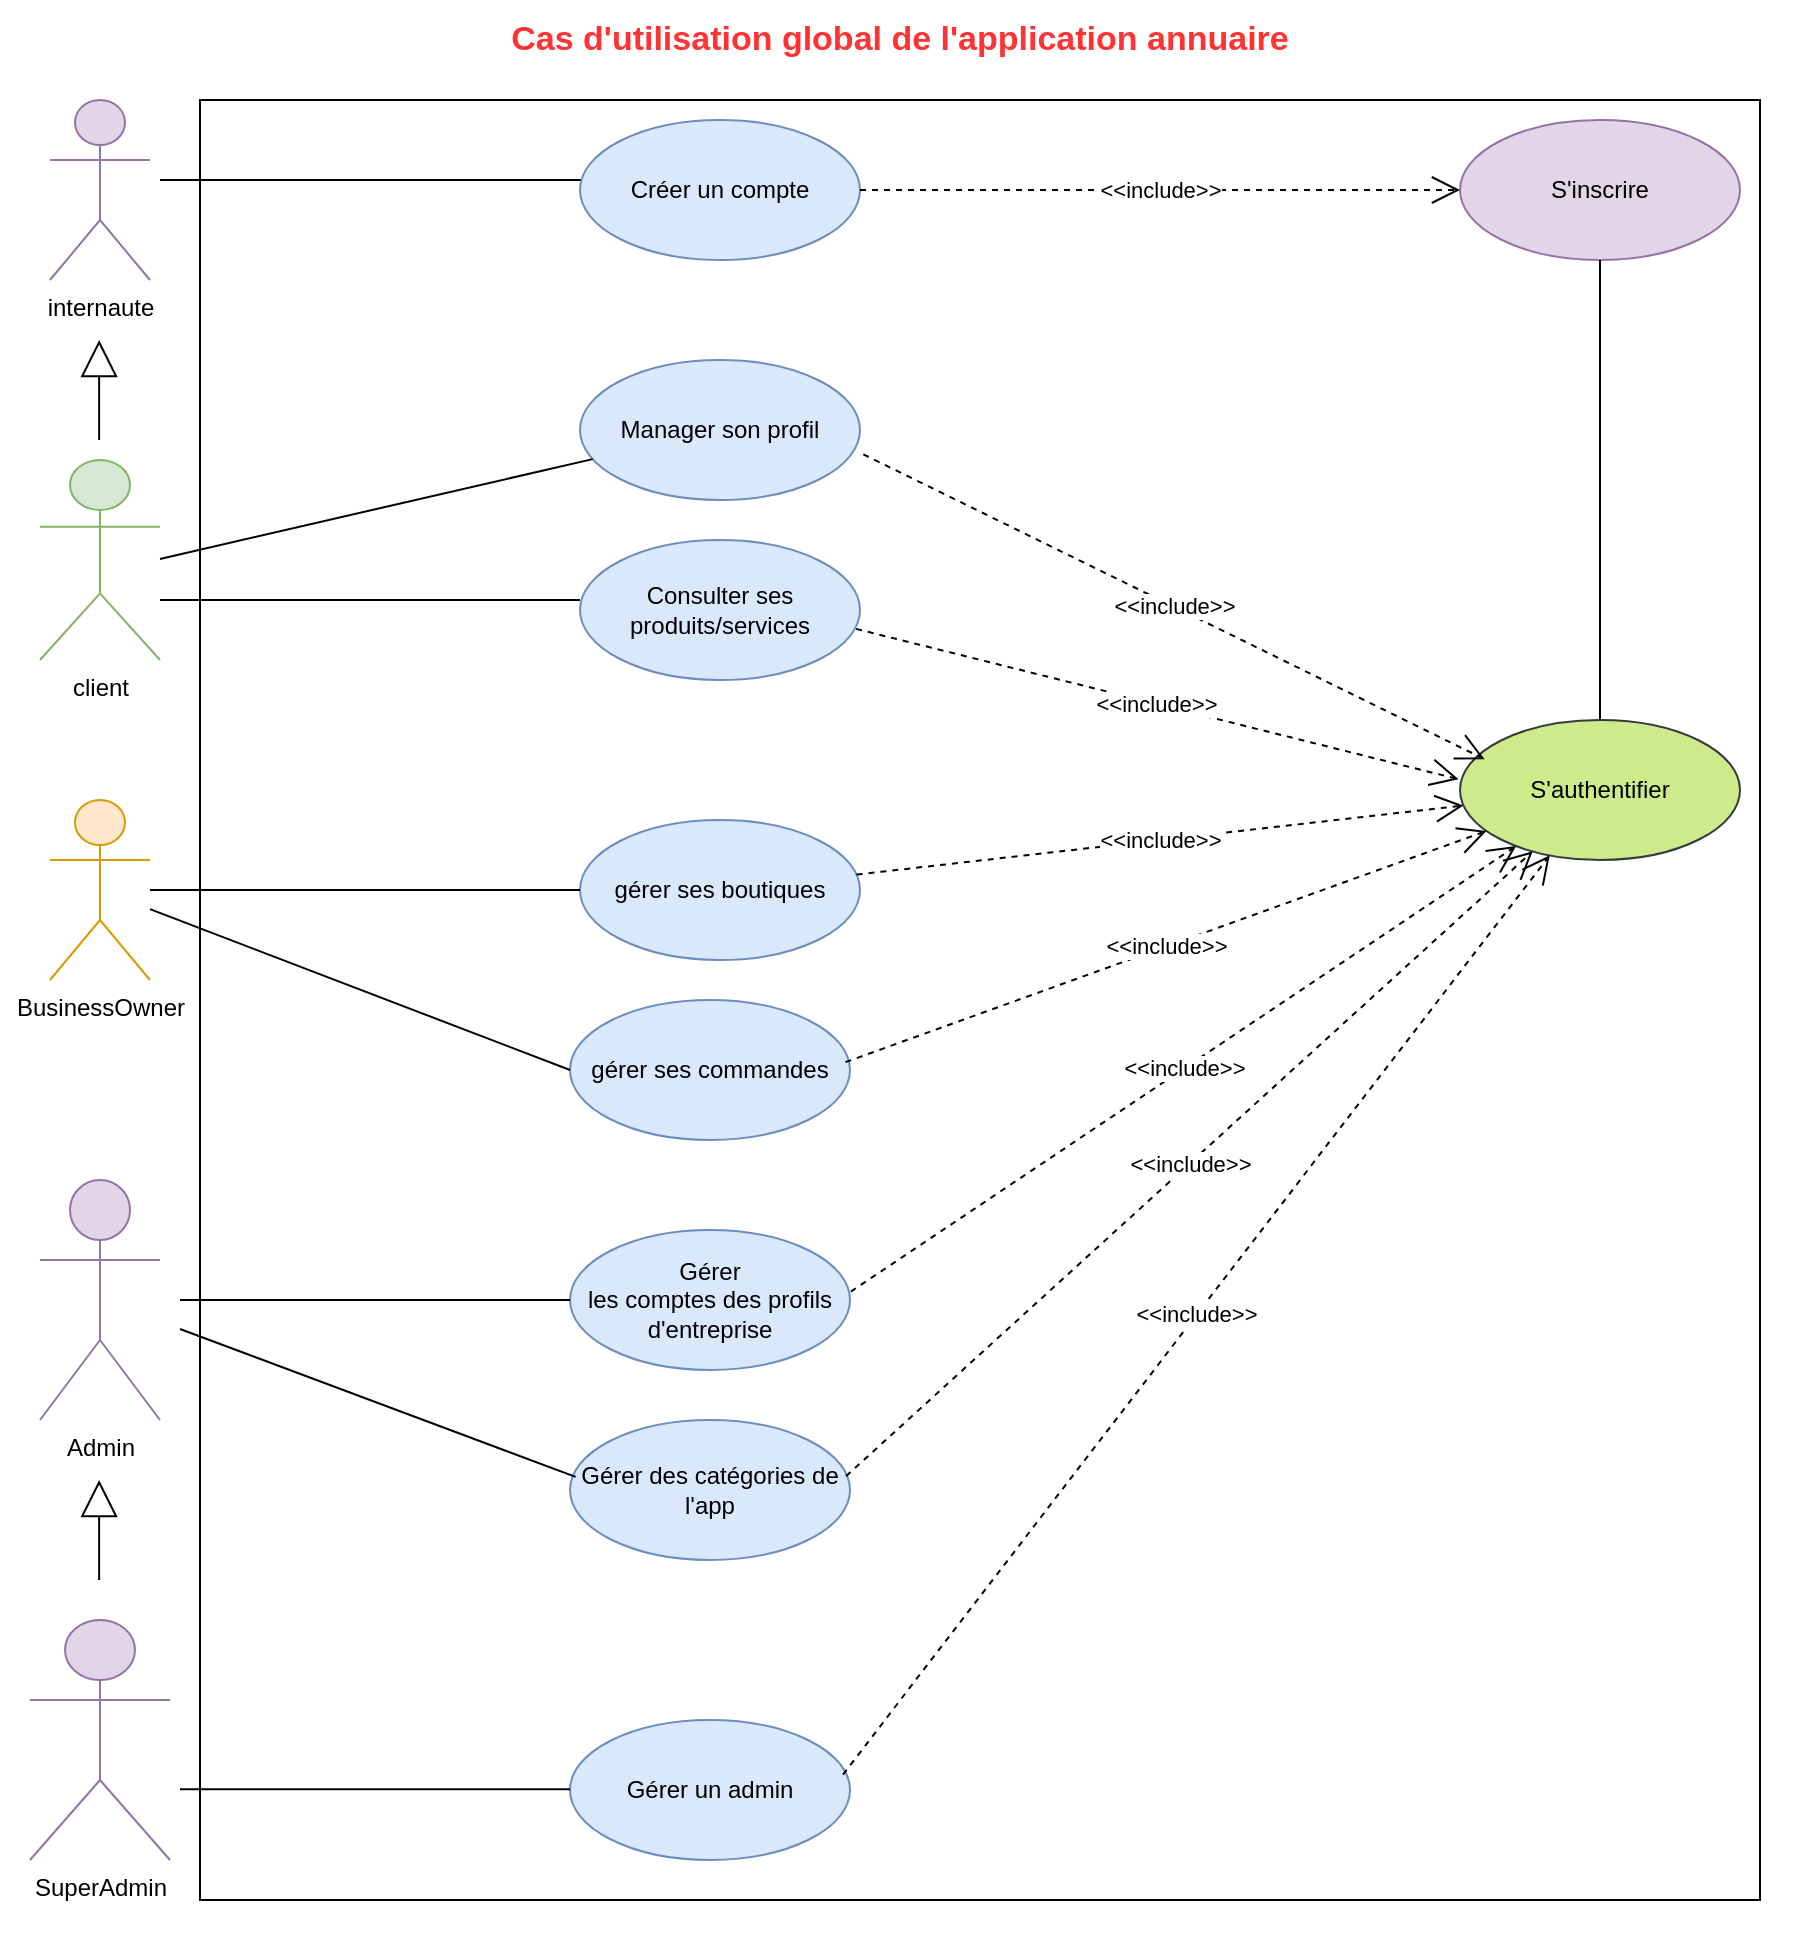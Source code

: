 <mxfile version="24.7.14">
  <diagram name="Page-1" id="7KBO8obbckBk6eJqk0Hu">
    <mxGraphModel dx="1230" dy="661" grid="1" gridSize="10" guides="1" tooltips="1" connect="1" arrows="1" fold="1" page="1" pageScale="1" pageWidth="850" pageHeight="1100" math="0" shadow="0">
      <root>
        <mxCell id="0" />
        <mxCell id="1" parent="0" />
        <mxCell id="0HPqzP6ILTRECK0P_PnF-38" value="" style="endArrow=none;html=1;rounded=0;" edge="1" parent="1">
          <mxGeometry relative="1" as="geometry">
            <mxPoint x="150" y="150" as="sourcePoint" />
            <mxPoint x="370" y="150" as="targetPoint" />
          </mxGeometry>
        </mxCell>
        <mxCell id="0HPqzP6ILTRECK0P_PnF-39" value="Créer un compte" style="ellipse;whiteSpace=wrap;html=1;fillColor=#dae8fc;strokeColor=#6c8ebf;" vertex="1" parent="1">
          <mxGeometry x="360" y="120" width="140" height="70" as="geometry" />
        </mxCell>
        <mxCell id="0HPqzP6ILTRECK0P_PnF-40" value="S&#39;inscrire" style="ellipse;whiteSpace=wrap;html=1;fillColor=#e1d5e7;strokeColor=#9673a6;" vertex="1" parent="1">
          <mxGeometry x="800" y="120" width="140" height="70" as="geometry" />
        </mxCell>
        <mxCell id="0HPqzP6ILTRECK0P_PnF-48" value="Gérer des catégories de l&#39;app" style="ellipse;whiteSpace=wrap;html=1;fillColor=#dae8fc;strokeColor=#6c8ebf;" vertex="1" parent="1">
          <mxGeometry x="355" y="770" width="140" height="70" as="geometry" />
        </mxCell>
        <mxCell id="0HPqzP6ILTRECK0P_PnF-50" value="&amp;lt;&amp;lt;include&amp;gt;&amp;gt;" style="endArrow=open;endSize=12;dashed=1;html=1;rounded=0;exitX=1;exitY=0.5;exitDx=0;exitDy=0;" edge="1" parent="1" source="0HPqzP6ILTRECK0P_PnF-39" target="0HPqzP6ILTRECK0P_PnF-40">
          <mxGeometry width="160" relative="1" as="geometry">
            <mxPoint x="460" y="140" as="sourcePoint" />
            <mxPoint x="1095" y="333" as="targetPoint" />
          </mxGeometry>
        </mxCell>
        <mxCell id="0HPqzP6ILTRECK0P_PnF-52" value="Consulter ses produits/services" style="ellipse;whiteSpace=wrap;html=1;fillColor=#dae8fc;strokeColor=#6c8ebf;" vertex="1" parent="1">
          <mxGeometry x="360" y="330" width="140" height="70" as="geometry" />
        </mxCell>
        <mxCell id="0HPqzP6ILTRECK0P_PnF-53" value="Manager son profil" style="ellipse;whiteSpace=wrap;html=1;fillColor=#dae8fc;strokeColor=#6c8ebf;" vertex="1" parent="1">
          <mxGeometry x="360" y="240" width="140" height="70" as="geometry" />
        </mxCell>
        <mxCell id="0HPqzP6ILTRECK0P_PnF-54" value="gérer ses boutiques" style="ellipse;whiteSpace=wrap;html=1;fillColor=#dae8fc;strokeColor=#6c8ebf;" vertex="1" parent="1">
          <mxGeometry x="360" y="470" width="140" height="70" as="geometry" />
        </mxCell>
        <mxCell id="0HPqzP6ILTRECK0P_PnF-55" value="&lt;div&gt;Gérer&lt;/div&gt;&lt;div&gt; les comptes des profils d&#39;entreprise&lt;br&gt;&lt;/div&gt;" style="ellipse;whiteSpace=wrap;html=1;fillColor=#dae8fc;strokeColor=#6c8ebf;" vertex="1" parent="1">
          <mxGeometry x="355" y="675" width="140" height="70" as="geometry" />
        </mxCell>
        <mxCell id="0HPqzP6ILTRECK0P_PnF-56" value="S&#39;authentifier" style="ellipse;whiteSpace=wrap;html=1;fillColor=#cdeb8b;strokeColor=#36393d;" vertex="1" parent="1">
          <mxGeometry x="800" y="420" width="140" height="70" as="geometry" />
        </mxCell>
        <mxCell id="0HPqzP6ILTRECK0P_PnF-57" value="Gérer un admin" style="ellipse;whiteSpace=wrap;html=1;fillColor=#dae8fc;strokeColor=#6c8ebf;" vertex="1" parent="1">
          <mxGeometry x="355" y="920" width="140" height="70" as="geometry" />
        </mxCell>
        <mxCell id="0HPqzP6ILTRECK0P_PnF-58" value="" style="endArrow=none;html=1;rounded=0;" edge="1" parent="1">
          <mxGeometry relative="1" as="geometry">
            <mxPoint x="150" y="360" as="sourcePoint" />
            <mxPoint x="360" y="360" as="targetPoint" />
          </mxGeometry>
        </mxCell>
        <mxCell id="0HPqzP6ILTRECK0P_PnF-59" value="" style="endArrow=none;html=1;rounded=0;" edge="1" parent="1" target="0HPqzP6ILTRECK0P_PnF-53">
          <mxGeometry relative="1" as="geometry">
            <mxPoint x="150" y="339.47" as="sourcePoint" />
            <mxPoint x="360" y="339.47" as="targetPoint" />
          </mxGeometry>
        </mxCell>
        <mxCell id="0HPqzP6ILTRECK0P_PnF-60" value="" style="endArrow=none;html=1;rounded=0;" edge="1" parent="1" source="0HPqzP6ILTRECK0P_PnF-51" target="0HPqzP6ILTRECK0P_PnF-54">
          <mxGeometry relative="1" as="geometry">
            <mxPoint x="150" y="549.47" as="sourcePoint" />
            <mxPoint x="366" y="500" as="targetPoint" />
          </mxGeometry>
        </mxCell>
        <mxCell id="0HPqzP6ILTRECK0P_PnF-61" value="" style="endArrow=none;html=1;rounded=0;" edge="1" parent="1" target="0HPqzP6ILTRECK0P_PnF-55">
          <mxGeometry relative="1" as="geometry">
            <mxPoint x="160" y="710" as="sourcePoint" />
            <mxPoint x="376" y="625.53" as="targetPoint" />
          </mxGeometry>
        </mxCell>
        <mxCell id="0HPqzP6ILTRECK0P_PnF-62" value="" style="endArrow=none;html=1;rounded=0;entryX=0.02;entryY=0.406;entryDx=0;entryDy=0;entryPerimeter=0;" edge="1" parent="1" target="0HPqzP6ILTRECK0P_PnF-48">
          <mxGeometry relative="1" as="geometry">
            <mxPoint x="160" y="724.47" as="sourcePoint" />
            <mxPoint x="376" y="675" as="targetPoint" />
          </mxGeometry>
        </mxCell>
        <mxCell id="0HPqzP6ILTRECK0P_PnF-63" value="" style="endArrow=none;html=1;rounded=0;" edge="1" parent="1">
          <mxGeometry relative="1" as="geometry">
            <mxPoint x="160" y="954.57" as="sourcePoint" />
            <mxPoint x="355" y="954.57" as="targetPoint" />
          </mxGeometry>
        </mxCell>
        <mxCell id="0HPqzP6ILTRECK0P_PnF-69" value="gérer ses commandes" style="ellipse;whiteSpace=wrap;html=1;fillColor=#dae8fc;strokeColor=#6c8ebf;" vertex="1" parent="1">
          <mxGeometry x="355" y="560" width="140" height="70" as="geometry" />
        </mxCell>
        <mxCell id="0HPqzP6ILTRECK0P_PnF-70" value="" style="endArrow=none;html=1;rounded=0;entryX=0;entryY=0.5;entryDx=0;entryDy=0;" edge="1" parent="1" source="0HPqzP6ILTRECK0P_PnF-51" target="0HPqzP6ILTRECK0P_PnF-69">
          <mxGeometry relative="1" as="geometry">
            <mxPoint x="150" y="510" as="sourcePoint" />
            <mxPoint x="370" y="515" as="targetPoint" />
          </mxGeometry>
        </mxCell>
        <mxCell id="0HPqzP6ILTRECK0P_PnF-71" value="&amp;lt;&amp;lt;include&amp;gt;&amp;gt;" style="endArrow=open;endSize=12;dashed=1;html=1;rounded=0;exitX=1.012;exitY=0.674;exitDx=0;exitDy=0;entryX=0.088;entryY=0.28;entryDx=0;entryDy=0;exitPerimeter=0;entryPerimeter=0;" edge="1" parent="1" source="0HPqzP6ILTRECK0P_PnF-53" target="0HPqzP6ILTRECK0P_PnF-56">
          <mxGeometry width="160" relative="1" as="geometry">
            <mxPoint x="510" y="165" as="sourcePoint" />
            <mxPoint x="810" y="165" as="targetPoint" />
          </mxGeometry>
        </mxCell>
        <mxCell id="0HPqzP6ILTRECK0P_PnF-73" value="&amp;lt;&amp;lt;include&amp;gt;&amp;gt;" style="endArrow=open;endSize=12;dashed=1;html=1;rounded=0;exitX=0.986;exitY=0.635;exitDx=0;exitDy=0;exitPerimeter=0;entryX=-0.005;entryY=0.423;entryDx=0;entryDy=0;entryPerimeter=0;" edge="1" parent="1" source="0HPqzP6ILTRECK0P_PnF-52" target="0HPqzP6ILTRECK0P_PnF-56">
          <mxGeometry width="160" relative="1" as="geometry">
            <mxPoint x="495" y="360" as="sourcePoint" />
            <mxPoint x="813" y="503" as="targetPoint" />
          </mxGeometry>
        </mxCell>
        <mxCell id="0HPqzP6ILTRECK0P_PnF-74" value="&amp;lt;&amp;lt;include&amp;gt;&amp;gt;" style="endArrow=open;endSize=12;dashed=1;html=1;rounded=0;" edge="1" parent="1" source="0HPqzP6ILTRECK0P_PnF-54" target="0HPqzP6ILTRECK0P_PnF-56">
          <mxGeometry width="160" relative="1" as="geometry">
            <mxPoint x="508" y="384" as="sourcePoint" />
            <mxPoint x="816" y="451" as="targetPoint" />
          </mxGeometry>
        </mxCell>
        <mxCell id="0HPqzP6ILTRECK0P_PnF-75" value="&amp;lt;&amp;lt;include&amp;gt;&amp;gt;" style="endArrow=open;endSize=12;dashed=1;html=1;rounded=0;exitX=0.984;exitY=0.444;exitDx=0;exitDy=0;exitPerimeter=0;" edge="1" parent="1" source="0HPqzP6ILTRECK0P_PnF-69" target="0HPqzP6ILTRECK0P_PnF-56">
          <mxGeometry x="0.001" width="160" relative="1" as="geometry">
            <mxPoint x="490" y="584" as="sourcePoint" />
            <mxPoint x="794" y="550" as="targetPoint" />
            <mxPoint as="offset" />
          </mxGeometry>
        </mxCell>
        <mxCell id="0HPqzP6ILTRECK0P_PnF-77" value="&amp;lt;&amp;lt;include&amp;gt;&amp;gt;" style="endArrow=open;endSize=12;dashed=1;html=1;rounded=0;exitX=1.003;exitY=0.44;exitDx=0;exitDy=0;exitPerimeter=0;" edge="1" parent="1" source="0HPqzP6ILTRECK0P_PnF-55" target="0HPqzP6ILTRECK0P_PnF-56">
          <mxGeometry x="0.001" width="160" relative="1" as="geometry">
            <mxPoint x="503" y="601" as="sourcePoint" />
            <mxPoint x="823" y="485" as="targetPoint" />
            <mxPoint as="offset" />
          </mxGeometry>
        </mxCell>
        <mxCell id="0HPqzP6ILTRECK0P_PnF-78" value="&amp;lt;&amp;lt;include&amp;gt;&amp;gt;" style="endArrow=open;endSize=12;dashed=1;html=1;rounded=0;exitX=0.986;exitY=0.401;exitDx=0;exitDy=0;exitPerimeter=0;" edge="1" parent="1" source="0HPqzP6ILTRECK0P_PnF-48" target="0HPqzP6ILTRECK0P_PnF-56">
          <mxGeometry x="0.001" width="160" relative="1" as="geometry">
            <mxPoint x="505" y="716" as="sourcePoint" />
            <mxPoint x="838" y="493" as="targetPoint" />
            <mxPoint as="offset" />
          </mxGeometry>
        </mxCell>
        <mxCell id="0HPqzP6ILTRECK0P_PnF-79" value="&amp;lt;&amp;lt;include&amp;gt;&amp;gt;" style="endArrow=open;endSize=12;dashed=1;html=1;rounded=0;exitX=0.975;exitY=0.39;exitDx=0;exitDy=0;exitPerimeter=0;" edge="1" parent="1" source="0HPqzP6ILTRECK0P_PnF-57" target="0HPqzP6ILTRECK0P_PnF-56">
          <mxGeometry x="0.001" width="160" relative="1" as="geometry">
            <mxPoint x="515" y="726" as="sourcePoint" />
            <mxPoint x="848" y="503" as="targetPoint" />
            <mxPoint as="offset" />
          </mxGeometry>
        </mxCell>
        <mxCell id="0HPqzP6ILTRECK0P_PnF-80" value="&lt;font style=&quot;font-size: 17px;&quot; color=&quot;#ff3333&quot;&gt;Cas d&#39;utilisation global de l&#39;application annuaire&lt;/font&gt;" style="swimlane;whiteSpace=wrap;html=1;strokeWidth=2;startSize=40;fillColor=none;strokeColor=none;" vertex="1" parent="1">
          <mxGeometry x="70" y="60" width="900" height="970" as="geometry" />
        </mxCell>
        <mxCell id="0HPqzP6ILTRECK0P_PnF-33" value="internaute" style="shape=umlActor;verticalLabelPosition=bottom;verticalAlign=top;html=1;outlineConnect=0;fillColor=#e1d5e7;strokeColor=#9673a6;" vertex="1" parent="0HPqzP6ILTRECK0P_PnF-80">
          <mxGeometry x="25" y="50" width="50" height="90" as="geometry" />
        </mxCell>
        <mxCell id="0HPqzP6ILTRECK0P_PnF-34" value="client" style="shape=umlActor;verticalLabelPosition=bottom;verticalAlign=top;html=1;outlineConnect=0;fillColor=#d5e8d4;strokeColor=#82b366;" vertex="1" parent="0HPqzP6ILTRECK0P_PnF-80">
          <mxGeometry x="20" y="230" width="60" height="100" as="geometry" />
        </mxCell>
        <mxCell id="0HPqzP6ILTRECK0P_PnF-67" value="" style="endArrow=block;endSize=16;endFill=0;html=1;rounded=0;strokeWidth=1;" edge="1" parent="0HPqzP6ILTRECK0P_PnF-80">
          <mxGeometry width="160" relative="1" as="geometry">
            <mxPoint x="49.57" y="220" as="sourcePoint" />
            <mxPoint x="49.57" y="170" as="targetPoint" />
          </mxGeometry>
        </mxCell>
        <mxCell id="0HPqzP6ILTRECK0P_PnF-51" value="BusinessOwner" style="shape=umlActor;verticalLabelPosition=bottom;verticalAlign=top;html=1;outlineConnect=0;fillColor=#ffe6cc;strokeColor=#d79b00;" vertex="1" parent="0HPqzP6ILTRECK0P_PnF-80">
          <mxGeometry x="25" y="400" width="50" height="90" as="geometry" />
        </mxCell>
        <mxCell id="0HPqzP6ILTRECK0P_PnF-36" value="Admin" style="shape=umlActor;verticalLabelPosition=bottom;verticalAlign=top;html=1;outlineConnect=0;fillColor=#e1d5e7;strokeColor=#9673a6;" vertex="1" parent="0HPqzP6ILTRECK0P_PnF-80">
          <mxGeometry x="20" y="590" width="60" height="120" as="geometry" />
        </mxCell>
        <mxCell id="0HPqzP6ILTRECK0P_PnF-47" value="SuperAdmin" style="shape=umlActor;verticalLabelPosition=bottom;verticalAlign=top;html=1;outlineConnect=0;fillColor=#e1d5e7;strokeColor=#9673a6;" vertex="1" parent="0HPqzP6ILTRECK0P_PnF-80">
          <mxGeometry x="15" y="810" width="70" height="120" as="geometry" />
        </mxCell>
        <mxCell id="0HPqzP6ILTRECK0P_PnF-65" value="" style="endArrow=block;endSize=16;endFill=0;html=1;rounded=0;strokeWidth=1;" edge="1" parent="0HPqzP6ILTRECK0P_PnF-80">
          <mxGeometry width="160" relative="1" as="geometry">
            <mxPoint x="49.57" y="790" as="sourcePoint" />
            <mxPoint x="49.57" y="740" as="targetPoint" />
          </mxGeometry>
        </mxCell>
        <mxCell id="0HPqzP6ILTRECK0P_PnF-84" value="" style="rounded=0;whiteSpace=wrap;html=1;fillColor=none;" vertex="1" parent="0HPqzP6ILTRECK0P_PnF-80">
          <mxGeometry x="100" y="50" width="780" height="900" as="geometry" />
        </mxCell>
        <mxCell id="0HPqzP6ILTRECK0P_PnF-81" value="" style="endArrow=none;html=1;rounded=0;" edge="1" parent="1" source="0HPqzP6ILTRECK0P_PnF-40" target="0HPqzP6ILTRECK0P_PnF-56">
          <mxGeometry relative="1" as="geometry">
            <mxPoint x="800" y="220" as="sourcePoint" />
            <mxPoint x="840" y="410" as="targetPoint" />
          </mxGeometry>
        </mxCell>
      </root>
    </mxGraphModel>
  </diagram>
</mxfile>
